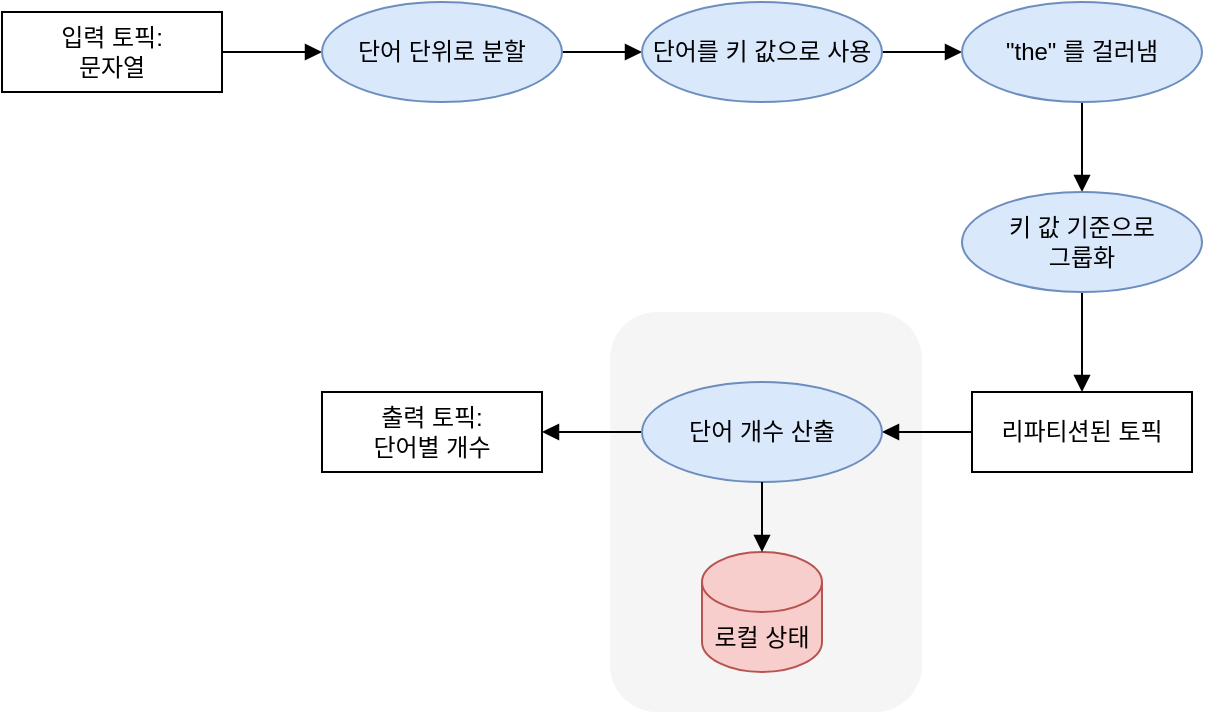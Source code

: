 <mxfile version="26.0.9">
  <diagram name="Page-1" id="EPOxDYbg51Tsq8yxjvgF">
    <mxGraphModel dx="1114" dy="878" grid="1" gridSize="10" guides="1" tooltips="1" connect="1" arrows="1" fold="1" page="1" pageScale="1" pageWidth="827" pageHeight="1169" math="0" shadow="0">
      <root>
        <mxCell id="0" />
        <mxCell id="1" parent="0" />
        <mxCell id="Qlqz9CcS24Ah6jCudv-B-18" value="" style="rounded=1;whiteSpace=wrap;html=1;fillColor=#f5f5f5;fontColor=#333333;strokeColor=none;" vertex="1" parent="1">
          <mxGeometry x="354" y="230" width="156" height="200" as="geometry" />
        </mxCell>
        <mxCell id="Qlqz9CcS24Ah6jCudv-B-10" style="edgeStyle=orthogonalEdgeStyle;rounded=0;orthogonalLoop=1;jettySize=auto;html=1;entryX=0;entryY=0.5;entryDx=0;entryDy=0;endArrow=block;endFill=1;" edge="1" parent="1" source="Qlqz9CcS24Ah6jCudv-B-1" target="Qlqz9CcS24Ah6jCudv-B-2">
          <mxGeometry relative="1" as="geometry" />
        </mxCell>
        <mxCell id="Qlqz9CcS24Ah6jCudv-B-1" value="입력 토픽:&lt;div&gt;문자열&lt;/div&gt;" style="rounded=0;whiteSpace=wrap;html=1;" vertex="1" parent="1">
          <mxGeometry x="50" y="80" width="110" height="40" as="geometry" />
        </mxCell>
        <mxCell id="Qlqz9CcS24Ah6jCudv-B-11" style="edgeStyle=orthogonalEdgeStyle;rounded=0;orthogonalLoop=1;jettySize=auto;html=1;entryX=0;entryY=0.5;entryDx=0;entryDy=0;endArrow=block;endFill=1;" edge="1" parent="1" source="Qlqz9CcS24Ah6jCudv-B-2" target="Qlqz9CcS24Ah6jCudv-B-3">
          <mxGeometry relative="1" as="geometry" />
        </mxCell>
        <mxCell id="Qlqz9CcS24Ah6jCudv-B-2" value="단어 단위로 분할" style="ellipse;whiteSpace=wrap;html=1;fillColor=#dae8fc;strokeColor=#6c8ebf;" vertex="1" parent="1">
          <mxGeometry x="210" y="75" width="120" height="50" as="geometry" />
        </mxCell>
        <mxCell id="Qlqz9CcS24Ah6jCudv-B-12" style="edgeStyle=orthogonalEdgeStyle;rounded=0;orthogonalLoop=1;jettySize=auto;html=1;entryX=0;entryY=0.5;entryDx=0;entryDy=0;endArrow=block;endFill=1;" edge="1" parent="1" source="Qlqz9CcS24Ah6jCudv-B-3" target="Qlqz9CcS24Ah6jCudv-B-4">
          <mxGeometry relative="1" as="geometry" />
        </mxCell>
        <mxCell id="Qlqz9CcS24Ah6jCudv-B-3" value="단어를 키 값으로 사용" style="ellipse;whiteSpace=wrap;html=1;fillColor=#dae8fc;strokeColor=#6c8ebf;" vertex="1" parent="1">
          <mxGeometry x="370" y="75" width="120" height="50" as="geometry" />
        </mxCell>
        <mxCell id="Qlqz9CcS24Ah6jCudv-B-13" style="edgeStyle=orthogonalEdgeStyle;rounded=0;orthogonalLoop=1;jettySize=auto;html=1;entryX=0.5;entryY=0;entryDx=0;entryDy=0;endArrow=block;endFill=1;" edge="1" parent="1" source="Qlqz9CcS24Ah6jCudv-B-4" target="Qlqz9CcS24Ah6jCudv-B-5">
          <mxGeometry relative="1" as="geometry" />
        </mxCell>
        <mxCell id="Qlqz9CcS24Ah6jCudv-B-4" value="&quot;the&quot; 를 걸러냄" style="ellipse;whiteSpace=wrap;html=1;fillColor=#dae8fc;strokeColor=#6c8ebf;" vertex="1" parent="1">
          <mxGeometry x="530" y="75" width="120" height="50" as="geometry" />
        </mxCell>
        <mxCell id="Qlqz9CcS24Ah6jCudv-B-14" style="edgeStyle=orthogonalEdgeStyle;rounded=0;orthogonalLoop=1;jettySize=auto;html=1;entryX=0.5;entryY=0;entryDx=0;entryDy=0;endArrow=block;endFill=1;" edge="1" parent="1" source="Qlqz9CcS24Ah6jCudv-B-5" target="Qlqz9CcS24Ah6jCudv-B-6">
          <mxGeometry relative="1" as="geometry" />
        </mxCell>
        <mxCell id="Qlqz9CcS24Ah6jCudv-B-5" value="키 값 기준으로&lt;div&gt;그룹화&lt;/div&gt;" style="ellipse;whiteSpace=wrap;html=1;fillColor=#dae8fc;strokeColor=#6c8ebf;" vertex="1" parent="1">
          <mxGeometry x="530" y="170" width="120" height="50" as="geometry" />
        </mxCell>
        <mxCell id="Qlqz9CcS24Ah6jCudv-B-15" style="edgeStyle=orthogonalEdgeStyle;rounded=0;orthogonalLoop=1;jettySize=auto;html=1;entryX=1;entryY=0.5;entryDx=0;entryDy=0;endArrow=block;endFill=1;" edge="1" parent="1" source="Qlqz9CcS24Ah6jCudv-B-6" target="Qlqz9CcS24Ah6jCudv-B-7">
          <mxGeometry relative="1" as="geometry" />
        </mxCell>
        <mxCell id="Qlqz9CcS24Ah6jCudv-B-6" value="리파티션된 토픽" style="rounded=0;whiteSpace=wrap;html=1;" vertex="1" parent="1">
          <mxGeometry x="535" y="270" width="110" height="40" as="geometry" />
        </mxCell>
        <mxCell id="Qlqz9CcS24Ah6jCudv-B-17" style="edgeStyle=orthogonalEdgeStyle;rounded=0;orthogonalLoop=1;jettySize=auto;html=1;entryX=1;entryY=0.5;entryDx=0;entryDy=0;endArrow=block;endFill=1;" edge="1" parent="1" source="Qlqz9CcS24Ah6jCudv-B-7" target="Qlqz9CcS24Ah6jCudv-B-9">
          <mxGeometry relative="1" as="geometry" />
        </mxCell>
        <mxCell id="Qlqz9CcS24Ah6jCudv-B-7" value="단어 개수 산출" style="ellipse;whiteSpace=wrap;html=1;fillColor=#dae8fc;strokeColor=#6c8ebf;" vertex="1" parent="1">
          <mxGeometry x="370" y="265" width="120" height="50" as="geometry" />
        </mxCell>
        <mxCell id="Qlqz9CcS24Ah6jCudv-B-8" value="로컬 상태" style="shape=cylinder3;whiteSpace=wrap;html=1;boundedLbl=1;backgroundOutline=1;size=15;fillColor=#f8cecc;strokeColor=#b85450;" vertex="1" parent="1">
          <mxGeometry x="400" y="350" width="60" height="60" as="geometry" />
        </mxCell>
        <mxCell id="Qlqz9CcS24Ah6jCudv-B-9" value="출력 토픽:&lt;div&gt;단어별 개수&lt;/div&gt;" style="rounded=0;whiteSpace=wrap;html=1;" vertex="1" parent="1">
          <mxGeometry x="210" y="270" width="110" height="40" as="geometry" />
        </mxCell>
        <mxCell id="Qlqz9CcS24Ah6jCudv-B-16" style="edgeStyle=orthogonalEdgeStyle;rounded=0;orthogonalLoop=1;jettySize=auto;html=1;entryX=0.5;entryY=0;entryDx=0;entryDy=0;entryPerimeter=0;endArrow=block;endFill=1;" edge="1" parent="1" source="Qlqz9CcS24Ah6jCudv-B-7" target="Qlqz9CcS24Ah6jCudv-B-8">
          <mxGeometry relative="1" as="geometry" />
        </mxCell>
      </root>
    </mxGraphModel>
  </diagram>
</mxfile>
